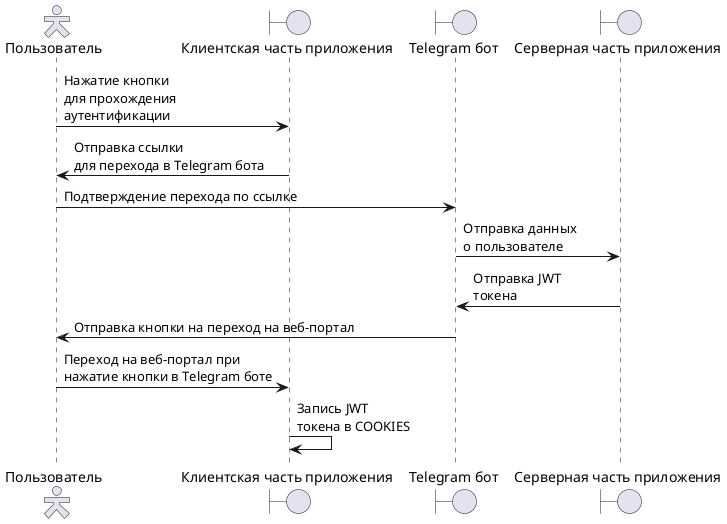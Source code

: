 @startuml

skinparam actorStyle hollow
Actor "Пользователь" as usr
Boundary "Клиентская часть приложения" as front
Boundary "Telegram бот" as tg
Boundary "Серверная часть приложения" as back

usr -> front : Нажатие кнопки\nдля прохождения\nаутентификации
front -> usr : Отправка ссылки\nдля перехода в Telegram бота
usr -> tg : Подтверждение перехода по ссылке
tg -> back : Отправка данных\nо пользователе
back -> tg : Отправка JWT\nтокена
tg -> usr : Отправка кнопки на переход на веб-портал
usr -> front : Переход на веб-портал при\nнажатие кнопки в Telegram боте
front -> front : Запись JWT\nтокена в COOKIES

@enduml